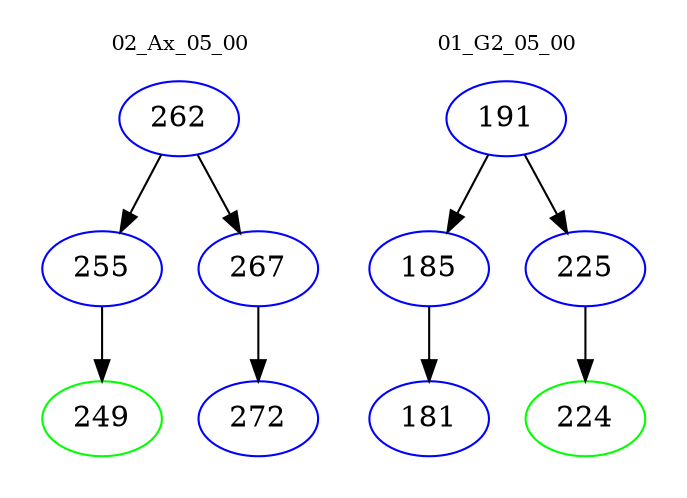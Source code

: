 digraph{
subgraph cluster_0 {
color = white
label = "02_Ax_05_00";
fontsize=10;
T0_262 [label="262", color="blue"]
T0_262 -> T0_255 [color="black"]
T0_255 [label="255", color="blue"]
T0_255 -> T0_249 [color="black"]
T0_249 [label="249", color="green"]
T0_262 -> T0_267 [color="black"]
T0_267 [label="267", color="blue"]
T0_267 -> T0_272 [color="black"]
T0_272 [label="272", color="blue"]
}
subgraph cluster_1 {
color = white
label = "01_G2_05_00";
fontsize=10;
T1_191 [label="191", color="blue"]
T1_191 -> T1_185 [color="black"]
T1_185 [label="185", color="blue"]
T1_185 -> T1_181 [color="black"]
T1_181 [label="181", color="blue"]
T1_191 -> T1_225 [color="black"]
T1_225 [label="225", color="blue"]
T1_225 -> T1_224 [color="black"]
T1_224 [label="224", color="green"]
}
}
